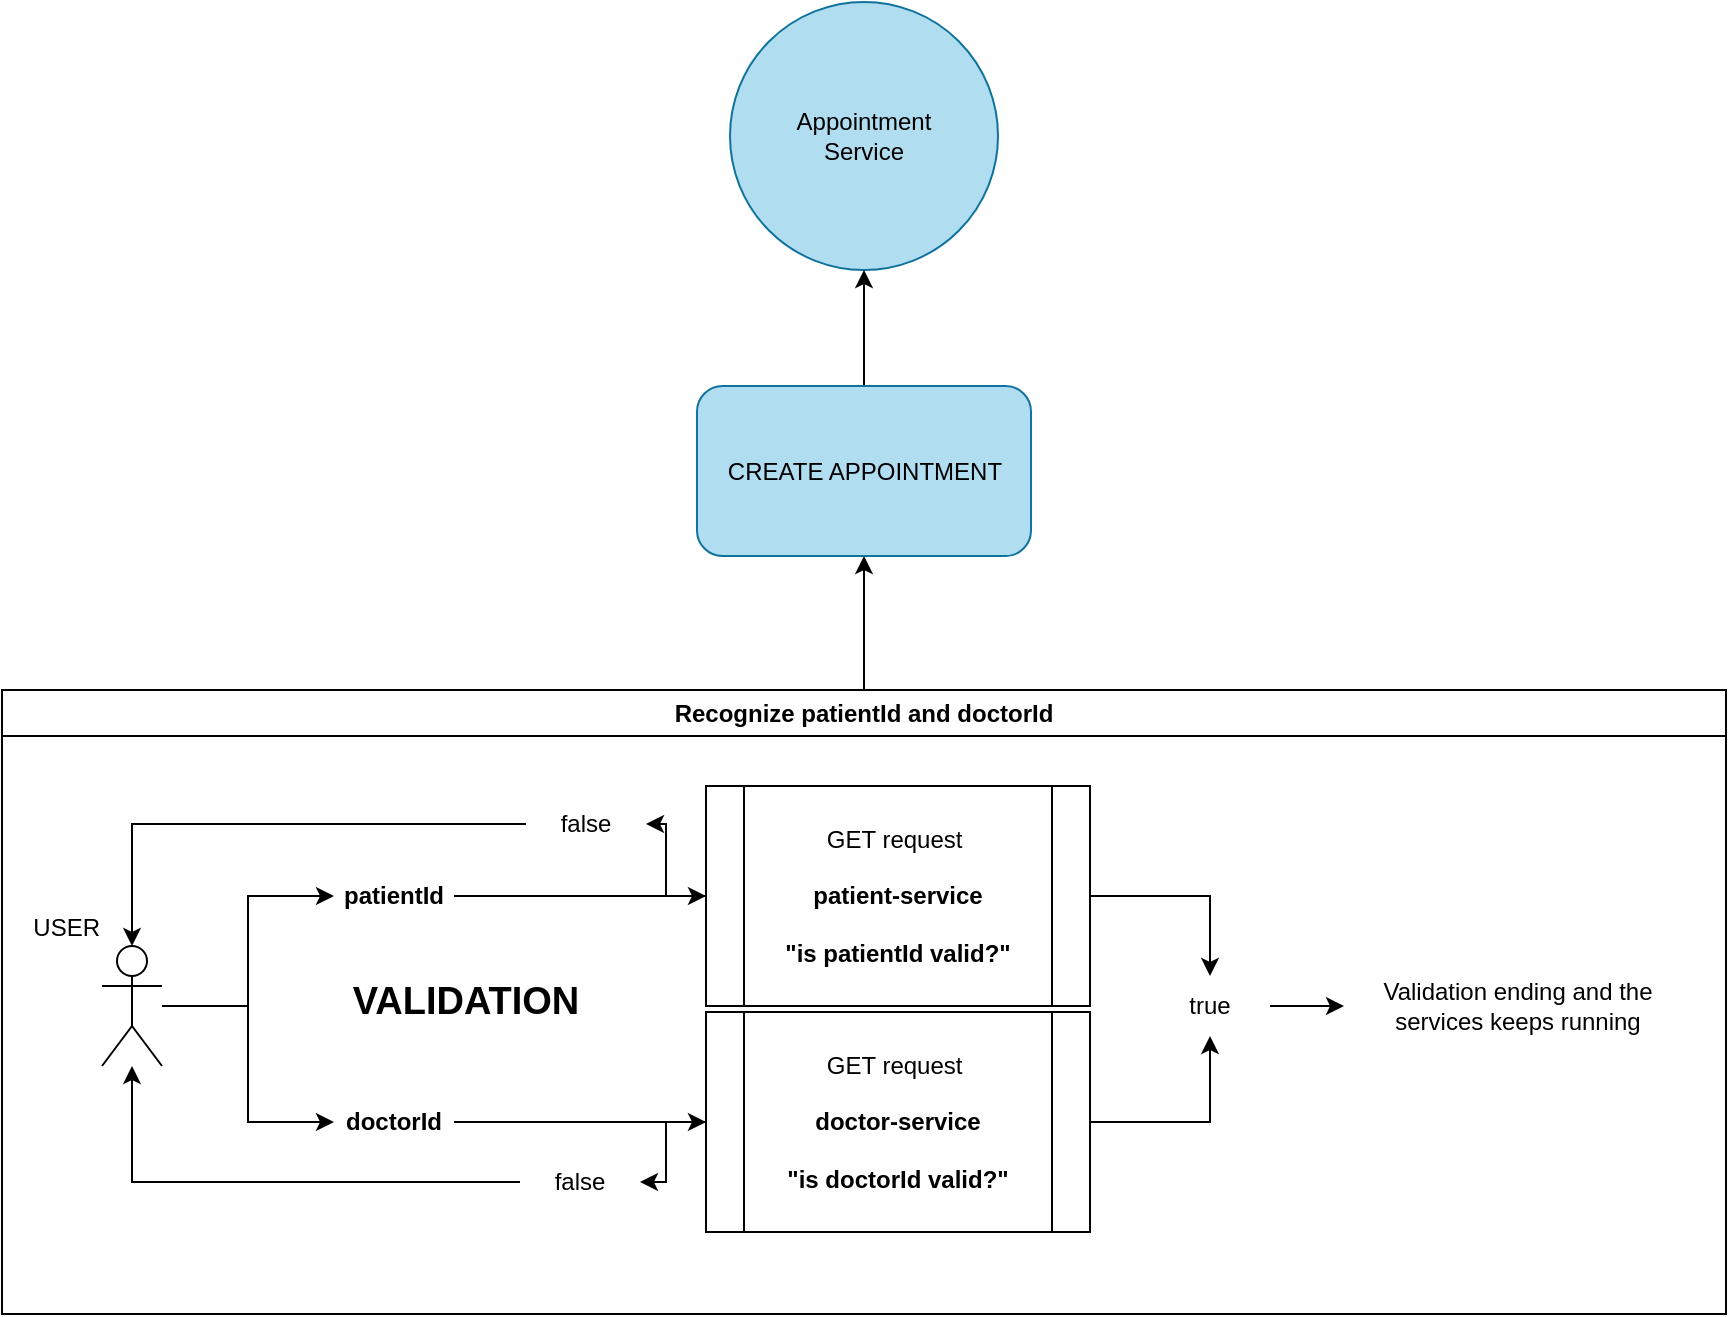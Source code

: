 <mxfile version="26.2.14">
  <diagram name="Sayfa -1" id="OYNV3amuie94UCV6rpTZ">
    <mxGraphModel dx="1209" dy="1055" grid="0" gridSize="10" guides="1" tooltips="1" connect="1" arrows="1" fold="1" page="0" pageScale="1" pageWidth="827" pageHeight="1169" math="0" shadow="0">
      <root>
        <mxCell id="0" />
        <mxCell id="1" parent="0" />
        <mxCell id="wD7Xk6TjG6TiRgrZUIjb-1" value="Appointment&lt;div&gt;Service&lt;/div&gt;" style="ellipse;whiteSpace=wrap;html=1;aspect=fixed;fillColor=#b1ddf0;strokeColor=#10739e;" vertex="1" parent="1">
          <mxGeometry x="569" y="-371" width="134" height="134" as="geometry" />
        </mxCell>
        <mxCell id="wD7Xk6TjG6TiRgrZUIjb-13" style="edgeStyle=orthogonalEdgeStyle;rounded=0;orthogonalLoop=1;jettySize=auto;html=1;entryX=0;entryY=0.5;entryDx=0;entryDy=0;" edge="1" parent="1" source="wD7Xk6TjG6TiRgrZUIjb-2" target="wD7Xk6TjG6TiRgrZUIjb-10">
          <mxGeometry relative="1" as="geometry" />
        </mxCell>
        <mxCell id="wD7Xk6TjG6TiRgrZUIjb-2" value="&lt;b&gt;patientId&lt;/b&gt;" style="text;html=1;align=center;verticalAlign=middle;whiteSpace=wrap;rounded=0;" vertex="1" parent="1">
          <mxGeometry x="371" y="61" width="60" height="30" as="geometry" />
        </mxCell>
        <mxCell id="wD7Xk6TjG6TiRgrZUIjb-19" style="edgeStyle=orthogonalEdgeStyle;rounded=0;orthogonalLoop=1;jettySize=auto;html=1;entryX=0;entryY=0.5;entryDx=0;entryDy=0;" edge="1" parent="1" source="wD7Xk6TjG6TiRgrZUIjb-3" target="wD7Xk6TjG6TiRgrZUIjb-7">
          <mxGeometry relative="1" as="geometry" />
        </mxCell>
        <mxCell id="wD7Xk6TjG6TiRgrZUIjb-20" style="edgeStyle=orthogonalEdgeStyle;rounded=0;orthogonalLoop=1;jettySize=auto;html=1;entryX=0;entryY=0.5;entryDx=0;entryDy=0;" edge="1" parent="1" source="wD7Xk6TjG6TiRgrZUIjb-3" target="wD7Xk6TjG6TiRgrZUIjb-2">
          <mxGeometry relative="1" as="geometry" />
        </mxCell>
        <mxCell id="wD7Xk6TjG6TiRgrZUIjb-3" value="USER" style="shape=umlActor;verticalLabelPosition=top;verticalAlign=bottom;html=1;outlineConnect=0;flipV=0;flipH=0;labelPosition=left;align=right;" vertex="1" parent="1">
          <mxGeometry x="255" y="101" width="30" height="60" as="geometry" />
        </mxCell>
        <mxCell id="wD7Xk6TjG6TiRgrZUIjb-18" style="edgeStyle=orthogonalEdgeStyle;rounded=0;orthogonalLoop=1;jettySize=auto;html=1;entryX=0;entryY=0.5;entryDx=0;entryDy=0;" edge="1" parent="1" source="wD7Xk6TjG6TiRgrZUIjb-7" target="wD7Xk6TjG6TiRgrZUIjb-16">
          <mxGeometry relative="1" as="geometry" />
        </mxCell>
        <mxCell id="wD7Xk6TjG6TiRgrZUIjb-7" value="&lt;b&gt;doctorId&lt;/b&gt;" style="text;html=1;align=center;verticalAlign=middle;whiteSpace=wrap;rounded=0;" vertex="1" parent="1">
          <mxGeometry x="371" y="174" width="60" height="30" as="geometry" />
        </mxCell>
        <mxCell id="wD7Xk6TjG6TiRgrZUIjb-28" style="edgeStyle=orthogonalEdgeStyle;rounded=0;orthogonalLoop=1;jettySize=auto;html=1;" edge="1" parent="1" source="wD7Xk6TjG6TiRgrZUIjb-10" target="wD7Xk6TjG6TiRgrZUIjb-22">
          <mxGeometry relative="1" as="geometry" />
        </mxCell>
        <mxCell id="wD7Xk6TjG6TiRgrZUIjb-33" style="edgeStyle=orthogonalEdgeStyle;rounded=0;orthogonalLoop=1;jettySize=auto;html=1;entryX=0.5;entryY=0;entryDx=0;entryDy=0;" edge="1" parent="1" source="wD7Xk6TjG6TiRgrZUIjb-10" target="wD7Xk6TjG6TiRgrZUIjb-31">
          <mxGeometry relative="1" as="geometry" />
        </mxCell>
        <mxCell id="wD7Xk6TjG6TiRgrZUIjb-10" value="GET request&amp;nbsp;&lt;div&gt;&lt;br&gt;&lt;div&gt;&lt;b&gt;patient-service&lt;/b&gt;&lt;/div&gt;&lt;/div&gt;&lt;div&gt;&lt;b&gt;&lt;br&gt;&lt;/b&gt;&lt;/div&gt;&lt;div&gt;&lt;b&gt;&quot;is patientId valid?&quot;&lt;/b&gt;&lt;/div&gt;" style="shape=process;whiteSpace=wrap;html=1;backgroundOutline=1;" vertex="1" parent="1">
          <mxGeometry x="557" y="21" width="192" height="110" as="geometry" />
        </mxCell>
        <mxCell id="wD7Xk6TjG6TiRgrZUIjb-27" style="edgeStyle=orthogonalEdgeStyle;rounded=0;orthogonalLoop=1;jettySize=auto;html=1;" edge="1" parent="1" source="wD7Xk6TjG6TiRgrZUIjb-16" target="wD7Xk6TjG6TiRgrZUIjb-23">
          <mxGeometry relative="1" as="geometry" />
        </mxCell>
        <mxCell id="wD7Xk6TjG6TiRgrZUIjb-32" style="edgeStyle=orthogonalEdgeStyle;rounded=0;orthogonalLoop=1;jettySize=auto;html=1;entryX=0.5;entryY=1;entryDx=0;entryDy=0;" edge="1" parent="1" source="wD7Xk6TjG6TiRgrZUIjb-16" target="wD7Xk6TjG6TiRgrZUIjb-31">
          <mxGeometry relative="1" as="geometry" />
        </mxCell>
        <mxCell id="wD7Xk6TjG6TiRgrZUIjb-16" value="GET request&amp;nbsp;&lt;div&gt;&lt;br&gt;&lt;/div&gt;&lt;div&gt;&lt;b&gt;doctor-service&lt;/b&gt;&lt;/div&gt;&lt;div&gt;&lt;b&gt;&lt;br&gt;&lt;/b&gt;&lt;/div&gt;&lt;div&gt;&lt;b&gt;&quot;is doctorId valid?&quot;&lt;/b&gt;&lt;/div&gt;" style="shape=process;whiteSpace=wrap;html=1;backgroundOutline=1;" vertex="1" parent="1">
          <mxGeometry x="557" y="134" width="192" height="110" as="geometry" />
        </mxCell>
        <mxCell id="wD7Xk6TjG6TiRgrZUIjb-21" value="&lt;b&gt;&lt;font style=&quot;font-size: 19px;&quot;&gt;VALIDATION&lt;/font&gt;&lt;/b&gt;" style="text;html=1;align=center;verticalAlign=middle;whiteSpace=wrap;rounded=0;" vertex="1" parent="1">
          <mxGeometry x="407" y="114" width="60" height="30" as="geometry" />
        </mxCell>
        <mxCell id="wD7Xk6TjG6TiRgrZUIjb-22" value="false&lt;span style=&quot;color: rgba(0, 0, 0, 0); font-family: monospace; font-size: 0px; text-align: start; text-wrap-mode: nowrap;&quot;&gt;%3CmxGraphModel%3E%3Croot%3E%3CmxCell%20id%3D%220%22%2F%3E%3CmxCell%20id%3D%221%22%20parent%3D%220%22%2F%3E%3CmxCell%20id%3D%222%22%20value%3D%22GET%20request%20%2F%20patient-service%22%20style%3D%22shape%3Dprocess%3BwhiteSpace%3Dwrap%3Bhtml%3D1%3BbackgroundOutline%3D1%3B%22%20vertex%3D%221%22%20parent%3D%221%22%3E%3CmxGeometry%20x%3D%22536%22%20y%3D%22-72%22%20width%3D%22192%22%20height%3D%22110%22%20as%3D%22geometry%22%2F%3E%3C%2FmxCell%3E%3C%2Froot%3E%3C%2FmxGraphModel%3E&lt;/span&gt;" style="text;html=1;align=center;verticalAlign=middle;whiteSpace=wrap;rounded=0;" vertex="1" parent="1">
          <mxGeometry x="467" y="25" width="60" height="30" as="geometry" />
        </mxCell>
        <mxCell id="wD7Xk6TjG6TiRgrZUIjb-30" style="edgeStyle=orthogonalEdgeStyle;rounded=0;orthogonalLoop=1;jettySize=auto;html=1;" edge="1" parent="1" source="wD7Xk6TjG6TiRgrZUIjb-23" target="wD7Xk6TjG6TiRgrZUIjb-3">
          <mxGeometry relative="1" as="geometry" />
        </mxCell>
        <mxCell id="wD7Xk6TjG6TiRgrZUIjb-23" value="false&lt;span style=&quot;color: rgba(0, 0, 0, 0); font-family: monospace; font-size: 0px; text-align: start; text-wrap-mode: nowrap;&quot;&gt;%3CmxGraphModel%3E%3Croot%3E%3CmxCell%20id%3D%220%22%2F%3E%3CmxCell%20id%3D%221%22%20parent%3D%220%22%2F%3E%3CmxCell%20id%3D%222%22%20value%3D%22GET%20request%20%2F%20patient-service%22%20style%3D%22shape%3Dprocess%3BwhiteSpace%3Dwrap%3Bhtml%3D1%3BbackgroundOutline%3D1%3B%22%20vertex%3D%221%22%20parent%3D%221%22%3E%3CmxGeometry%20x%3D%22536%22%20y%3D%22-72%22%20width%3D%22192%22%20height%3D%22110%22%20as%3D%22geometry%22%2F%3E%3C%2FmxCell%3E%3C%2Froot%3E%3C%2FmxGraphModel%3E&lt;/span&gt;" style="text;html=1;align=center;verticalAlign=middle;whiteSpace=wrap;rounded=0;" vertex="1" parent="1">
          <mxGeometry x="464" y="204" width="60" height="30" as="geometry" />
        </mxCell>
        <mxCell id="wD7Xk6TjG6TiRgrZUIjb-29" style="edgeStyle=orthogonalEdgeStyle;rounded=0;orthogonalLoop=1;jettySize=auto;html=1;entryX=0.5;entryY=0;entryDx=0;entryDy=0;entryPerimeter=0;" edge="1" parent="1" source="wD7Xk6TjG6TiRgrZUIjb-22" target="wD7Xk6TjG6TiRgrZUIjb-3">
          <mxGeometry relative="1" as="geometry" />
        </mxCell>
        <mxCell id="wD7Xk6TjG6TiRgrZUIjb-46" value="" style="edgeStyle=orthogonalEdgeStyle;rounded=0;orthogonalLoop=1;jettySize=auto;html=1;" edge="1" parent="1" source="wD7Xk6TjG6TiRgrZUIjb-31" target="wD7Xk6TjG6TiRgrZUIjb-45">
          <mxGeometry relative="1" as="geometry" />
        </mxCell>
        <mxCell id="wD7Xk6TjG6TiRgrZUIjb-31" value="true" style="text;html=1;align=center;verticalAlign=middle;whiteSpace=wrap;rounded=0;" vertex="1" parent="1">
          <mxGeometry x="779" y="116" width="60" height="30" as="geometry" />
        </mxCell>
        <mxCell id="wD7Xk6TjG6TiRgrZUIjb-42" style="edgeStyle=orthogonalEdgeStyle;rounded=0;orthogonalLoop=1;jettySize=auto;html=1;entryX=0.5;entryY=1;entryDx=0;entryDy=0;" edge="1" parent="1" source="wD7Xk6TjG6TiRgrZUIjb-35" target="wD7Xk6TjG6TiRgrZUIjb-38">
          <mxGeometry relative="1" as="geometry" />
        </mxCell>
        <mxCell id="wD7Xk6TjG6TiRgrZUIjb-35" value="Recognize patientId and doctorId" style="swimlane;whiteSpace=wrap;html=1;" vertex="1" parent="1">
          <mxGeometry x="205" y="-27" width="862" height="312" as="geometry">
            <mxRectangle x="203" y="-18" width="214" height="26" as="alternateBounds" />
          </mxGeometry>
        </mxCell>
        <mxCell id="wD7Xk6TjG6TiRgrZUIjb-45" value="Validation ending and the services keeps running" style="text;html=1;align=center;verticalAlign=middle;whiteSpace=wrap;rounded=0;" vertex="1" parent="wD7Xk6TjG6TiRgrZUIjb-35">
          <mxGeometry x="671" y="127" width="174" height="62" as="geometry" />
        </mxCell>
        <mxCell id="wD7Xk6TjG6TiRgrZUIjb-43" style="edgeStyle=orthogonalEdgeStyle;rounded=0;orthogonalLoop=1;jettySize=auto;html=1;" edge="1" parent="1" source="wD7Xk6TjG6TiRgrZUIjb-38" target="wD7Xk6TjG6TiRgrZUIjb-1">
          <mxGeometry relative="1" as="geometry" />
        </mxCell>
        <mxCell id="wD7Xk6TjG6TiRgrZUIjb-38" value="CREATE APPOINTMENT" style="rounded=1;whiteSpace=wrap;html=1;fillColor=#b1ddf0;strokeColor=#10739e;" vertex="1" parent="1">
          <mxGeometry x="552.5" y="-179" width="167" height="85" as="geometry" />
        </mxCell>
      </root>
    </mxGraphModel>
  </diagram>
</mxfile>
